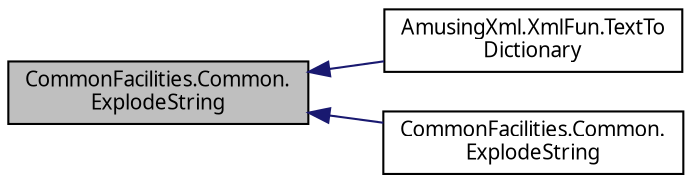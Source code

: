 digraph "CommonFacilities.Common.ExplodeString"
{
  edge [fontname="FreeSans.ttf",fontsize="10",labelfontname="FreeSans.ttf",labelfontsize="10"];
  node [fontname="FreeSans.ttf",fontsize="10",shape=record];
  rankdir="LR";
  Node1 [label="CommonFacilities.Common.\lExplodeString",height=0.2,width=0.4,color="black", fillcolor="grey75", style="filled", fontcolor="black"];
  Node1 -> Node2 [dir="back",color="midnightblue",fontsize="10",style="solid",fontname="FreeSans.ttf"];
  Node2 [label="AmusingXml.XmlFun.TextTo\lDictionary",height=0.2,width=0.4,color="black", fillcolor="white", style="filled",URL="$class_amusing_xml_1_1_xml_fun.html#ad4e0027abad182d24a1c632b8d4f34b4",tooltip="Текст в формате \"ключ1=значение1,ключ2=значение2\" "];
  Node1 -> Node3 [dir="back",color="midnightblue",fontsize="10",style="solid",fontname="FreeSans.ttf"];
  Node3 [label="CommonFacilities.Common.\lExplodeString",height=0.2,width=0.4,color="black", fillcolor="white", style="filled",URL="$class_common_facilities_1_1_common.html#a7a3e176f59c91495a57ff1ab7ebb7daa"];
}
